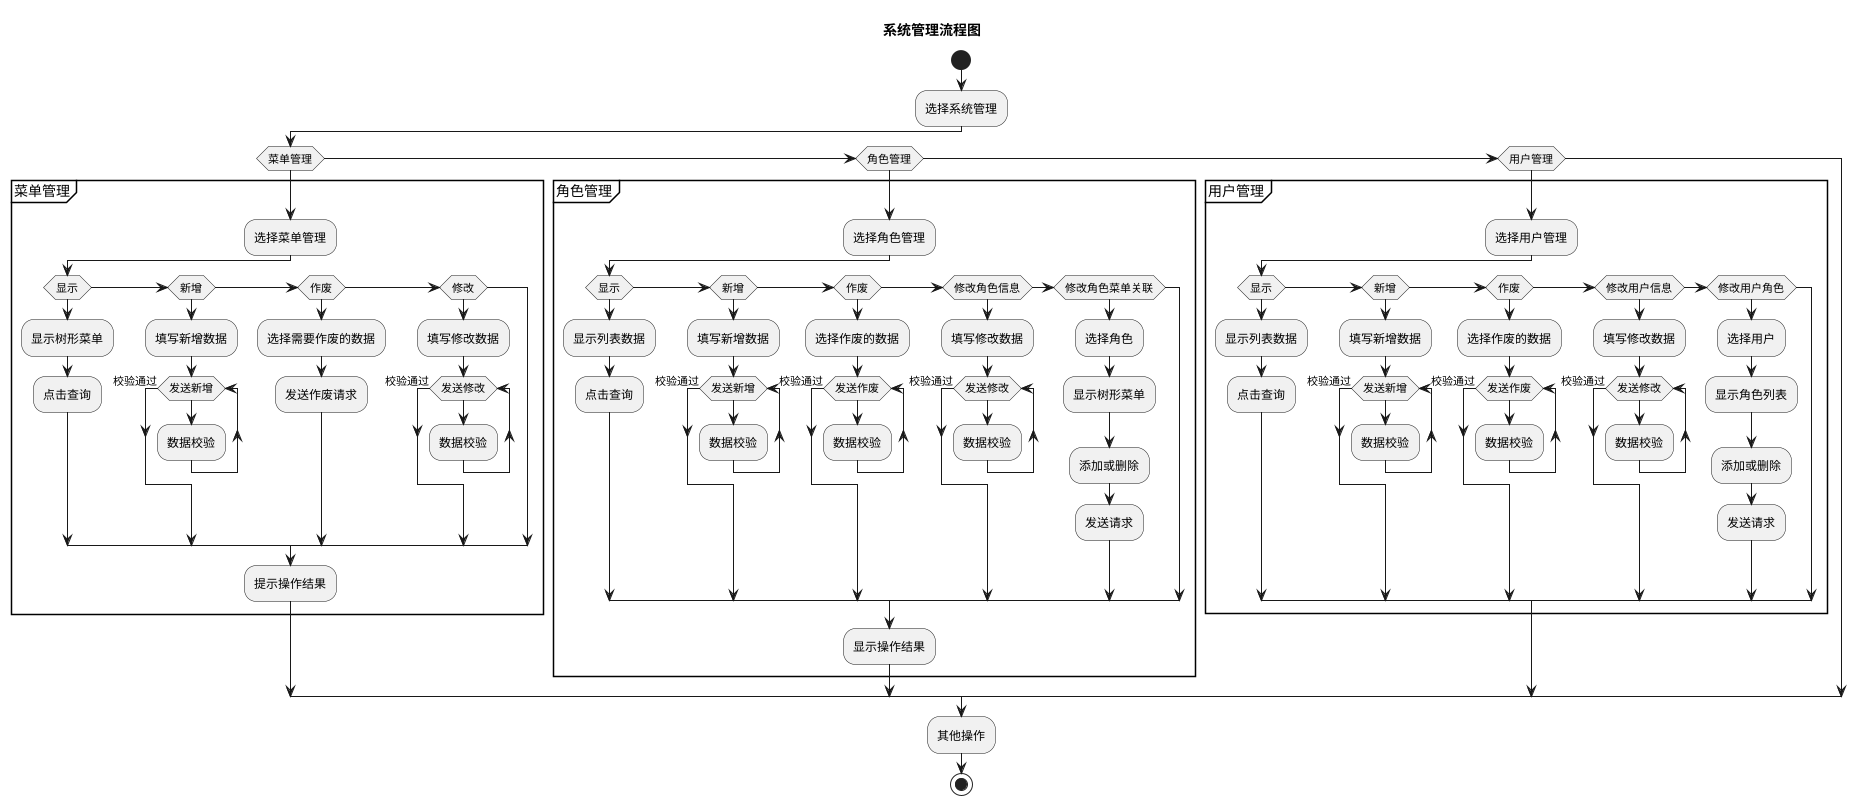 @startuml
title 系统管理流程图

start
:选择系统管理;
if(菜单管理)
    partition 菜单管理 {
        :选择菜单管理;
        if(显示)
            :显示树形菜单;
            :点击查询;
        else if(新增)
            :填写新增数据;
            while(发送新增)
                :数据校验;
            endwhile(校验通过)
        else if(作废)
            :选择需要作废的数据;
            :发送作废请求;
        else if(修改)
            :填写修改数据;
            while(发送修改)
                :数据校验;
            endwhile(校验通过)
        endif
        :提示操作结果;
    }
else if (角色管理)
    partition 角色管理 {
        :选择角色管理;
        if (显示)
            :显示列表数据;
            :点击查询;
        else if (新增)
            :填写新增数据;
            while(发送新增)
                :数据校验;
            endwhile(校验通过)
        else if (作废)
            :选择作废的数据;
            while(发送作废)
                :数据校验;
            endwhile(校验通过)
        else if (修改角色信息)
            :填写修改数据;
            while(发送修改)
                :数据校验;
            endwhile(校验通过)
        else if (修改角色菜单关联)
            :选择角色;
            :显示树形菜单;
            :添加或删除;
            :发送请求;
        endif
        :显示操作结果;
    }
else if (用户管理)
    partition 用户管理 {
        :选择用户管理;
        if (显示)
            :显示列表数据;
            :点击查询;
        else if (新增)
            :填写新增数据;
            while(发送新增)
                :数据校验;
            endwhile(校验通过)
        else if (作废)
            :选择作废的数据;
            while(发送作废)
                :数据校验;
            endwhile(校验通过)
        else if (修改用户信息)
            :填写修改数据;
            while(发送修改)
                :数据校验;
            endwhile(校验通过)
        else if (修改用户角色)
            :选择用户;
            :显示角色列表;
            :添加或删除;
            :发送请求;
        endif
    }
endif
:其他操作;
stop
@enduml